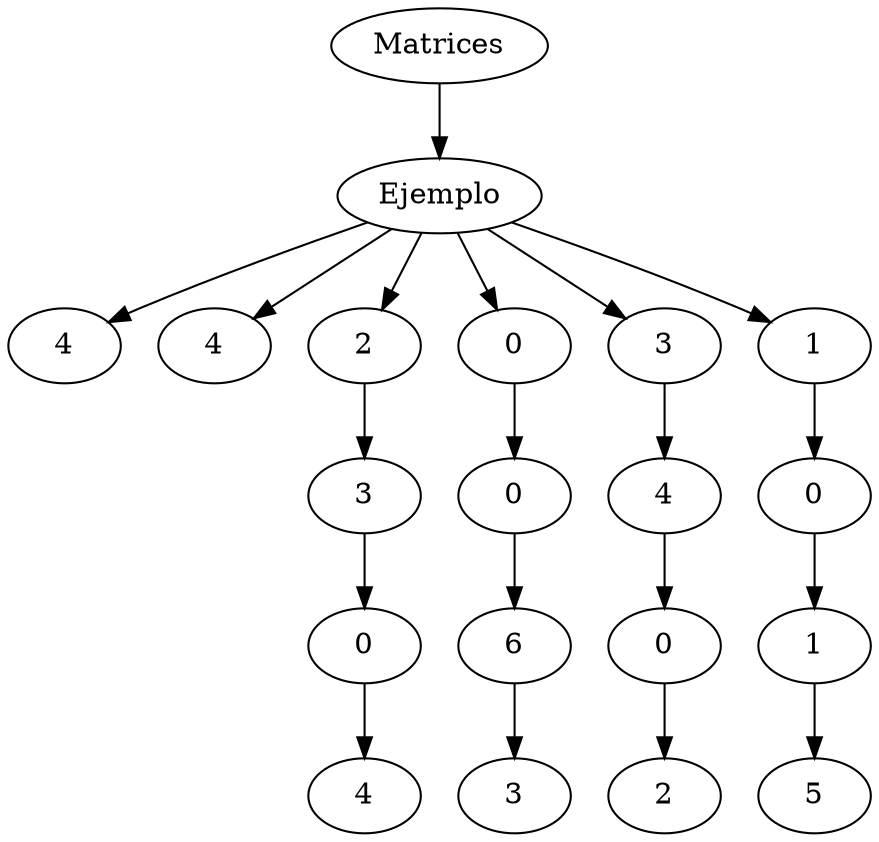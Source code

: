 // Lista Circular, Matric: Ejemplo
digraph {
	A [label=Matrices]
	B [label=Ejemplo]
	C [label=4]
	D [label=4]
	E1001 [label=2]
	B -> E1001
	E1002 [label=3]
	E1001 -> E1002
	E1003 [label=0]
	E1002 -> E1003
	E1004 [label=4]
	E1003 -> E1004
	E2001 [label=0]
	B -> E2001
	E2002 [label=0]
	E2001 -> E2002
	E2003 [label=6]
	E2002 -> E2003
	E2004 [label=3]
	E2003 -> E2004
	E3001 [label=3]
	B -> E3001
	E3002 [label=4]
	E3001 -> E3002
	E3003 [label=0]
	E3002 -> E3003
	E3004 [label=2]
	E3003 -> E3004
	E4001 [label=1]
	B -> E4001
	E4002 [label=0]
	E4001 -> E4002
	E4003 [label=1]
	E4002 -> E4003
	E4004 [label=5]
	E4003 -> E4004
	A -> B
	B -> C
	B -> D
}

